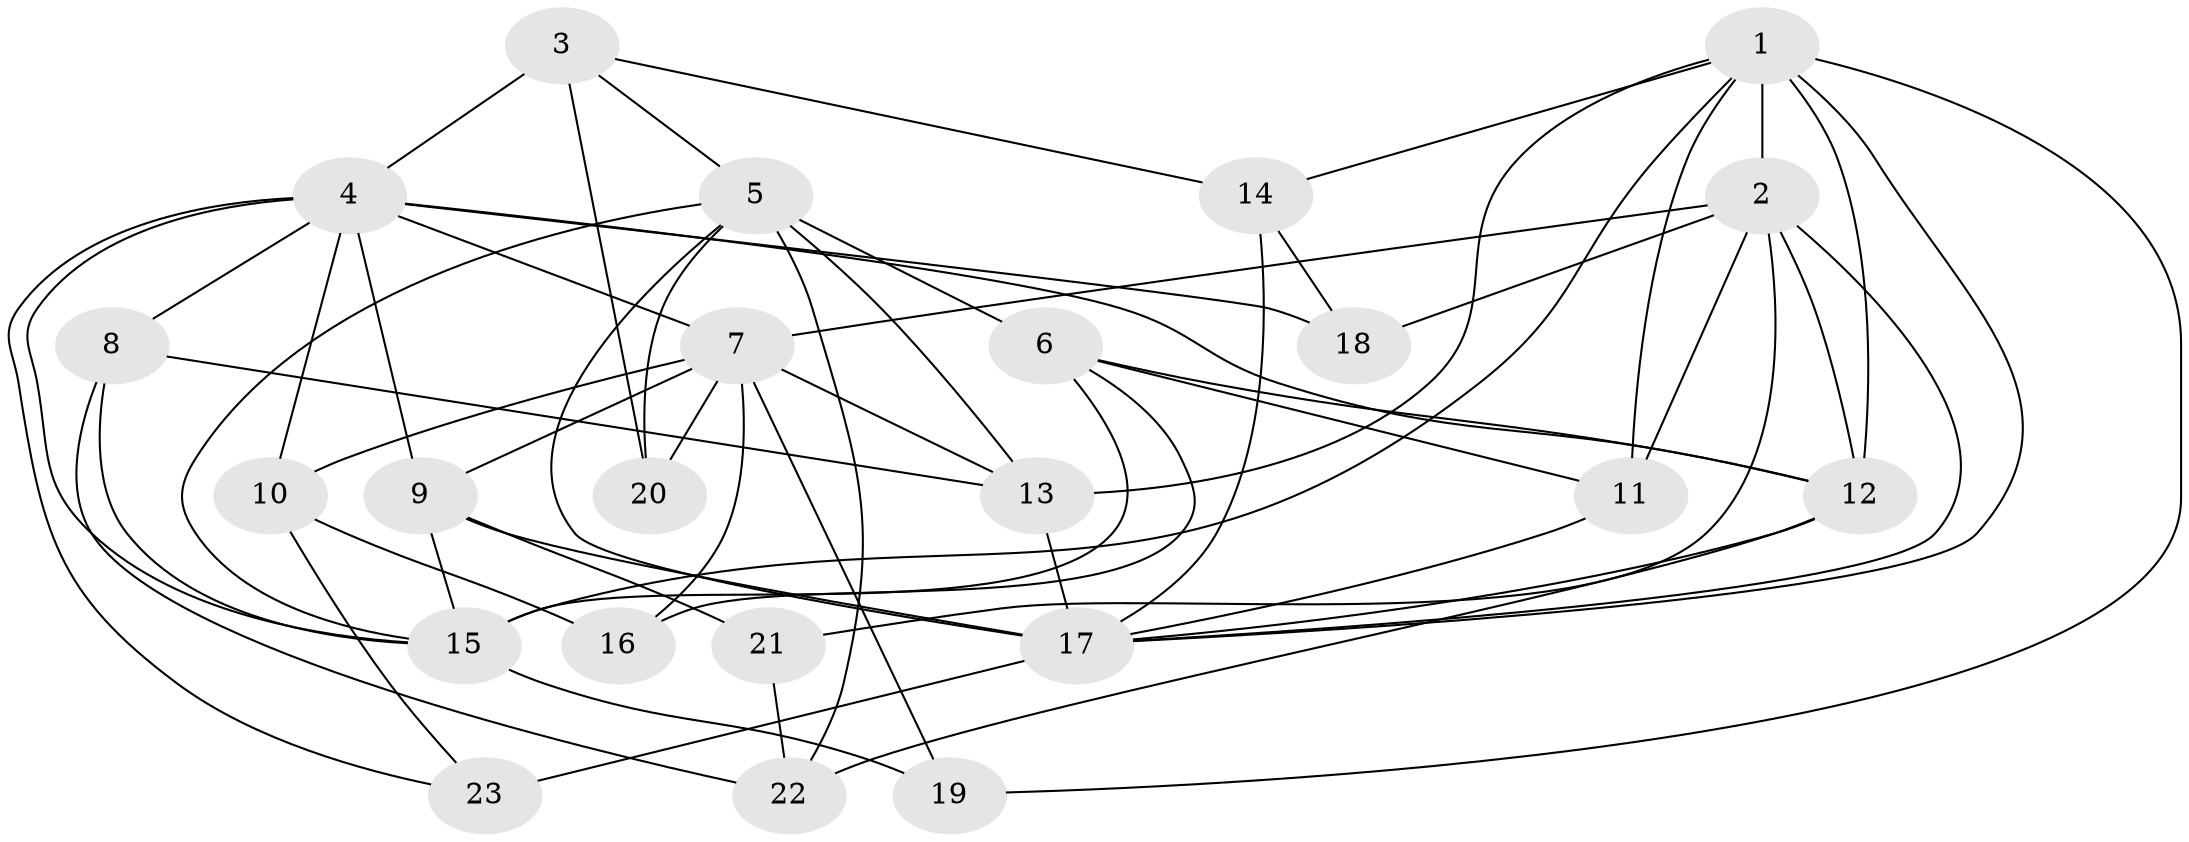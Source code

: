 // original degree distribution, {4: 1.0}
// Generated by graph-tools (version 1.1) at 2025/53/03/04/25 22:53:50]
// undirected, 23 vertices, 59 edges
graph export_dot {
  node [color=gray90,style=filled];
  1;
  2;
  3;
  4;
  5;
  6;
  7;
  8;
  9;
  10;
  11;
  12;
  13;
  14;
  15;
  16;
  17;
  18;
  19;
  20;
  21;
  22;
  23;
  1 -- 2 [weight=2.0];
  1 -- 11 [weight=1.0];
  1 -- 12 [weight=2.0];
  1 -- 13 [weight=1.0];
  1 -- 14 [weight=1.0];
  1 -- 15 [weight=1.0];
  1 -- 17 [weight=1.0];
  1 -- 19 [weight=1.0];
  2 -- 7 [weight=1.0];
  2 -- 11 [weight=1.0];
  2 -- 12 [weight=1.0];
  2 -- 17 [weight=1.0];
  2 -- 18 [weight=2.0];
  2 -- 21 [weight=2.0];
  3 -- 4 [weight=1.0];
  3 -- 5 [weight=1.0];
  3 -- 14 [weight=1.0];
  3 -- 20 [weight=1.0];
  4 -- 7 [weight=2.0];
  4 -- 8 [weight=1.0];
  4 -- 9 [weight=1.0];
  4 -- 10 [weight=1.0];
  4 -- 12 [weight=2.0];
  4 -- 15 [weight=2.0];
  4 -- 18 [weight=1.0];
  4 -- 23 [weight=1.0];
  5 -- 6 [weight=3.0];
  5 -- 13 [weight=1.0];
  5 -- 15 [weight=1.0];
  5 -- 17 [weight=1.0];
  5 -- 20 [weight=2.0];
  5 -- 22 [weight=1.0];
  6 -- 11 [weight=1.0];
  6 -- 12 [weight=1.0];
  6 -- 15 [weight=2.0];
  6 -- 16 [weight=1.0];
  7 -- 9 [weight=1.0];
  7 -- 10 [weight=1.0];
  7 -- 13 [weight=1.0];
  7 -- 16 [weight=2.0];
  7 -- 19 [weight=1.0];
  7 -- 20 [weight=1.0];
  8 -- 13 [weight=1.0];
  8 -- 15 [weight=1.0];
  8 -- 22 [weight=1.0];
  9 -- 15 [weight=1.0];
  9 -- 17 [weight=2.0];
  9 -- 21 [weight=1.0];
  10 -- 16 [weight=1.0];
  10 -- 23 [weight=1.0];
  11 -- 17 [weight=1.0];
  12 -- 17 [weight=1.0];
  12 -- 22 [weight=1.0];
  13 -- 17 [weight=2.0];
  14 -- 17 [weight=1.0];
  14 -- 18 [weight=1.0];
  15 -- 19 [weight=2.0];
  17 -- 23 [weight=2.0];
  21 -- 22 [weight=1.0];
}
